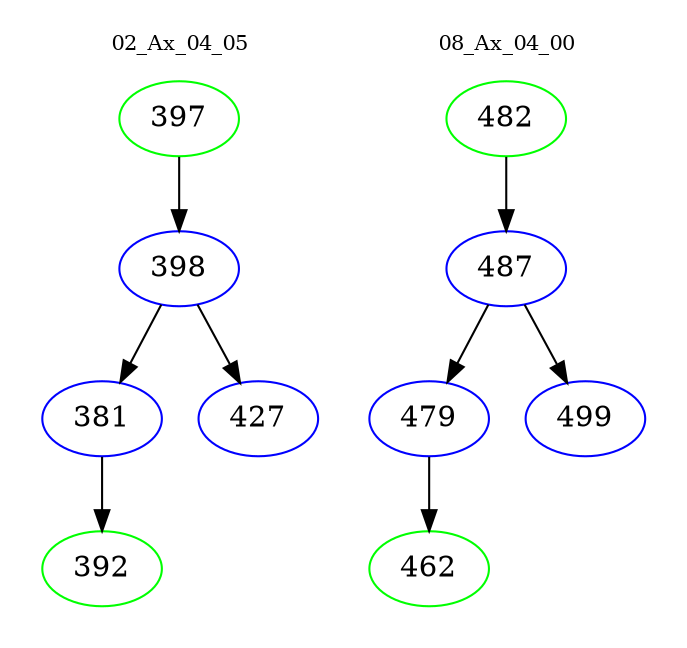 digraph{
subgraph cluster_0 {
color = white
label = "02_Ax_04_05";
fontsize=10;
T0_397 [label="397", color="green"]
T0_397 -> T0_398 [color="black"]
T0_398 [label="398", color="blue"]
T0_398 -> T0_381 [color="black"]
T0_381 [label="381", color="blue"]
T0_381 -> T0_392 [color="black"]
T0_392 [label="392", color="green"]
T0_398 -> T0_427 [color="black"]
T0_427 [label="427", color="blue"]
}
subgraph cluster_1 {
color = white
label = "08_Ax_04_00";
fontsize=10;
T1_482 [label="482", color="green"]
T1_482 -> T1_487 [color="black"]
T1_487 [label="487", color="blue"]
T1_487 -> T1_479 [color="black"]
T1_479 [label="479", color="blue"]
T1_479 -> T1_462 [color="black"]
T1_462 [label="462", color="green"]
T1_487 -> T1_499 [color="black"]
T1_499 [label="499", color="blue"]
}
}
